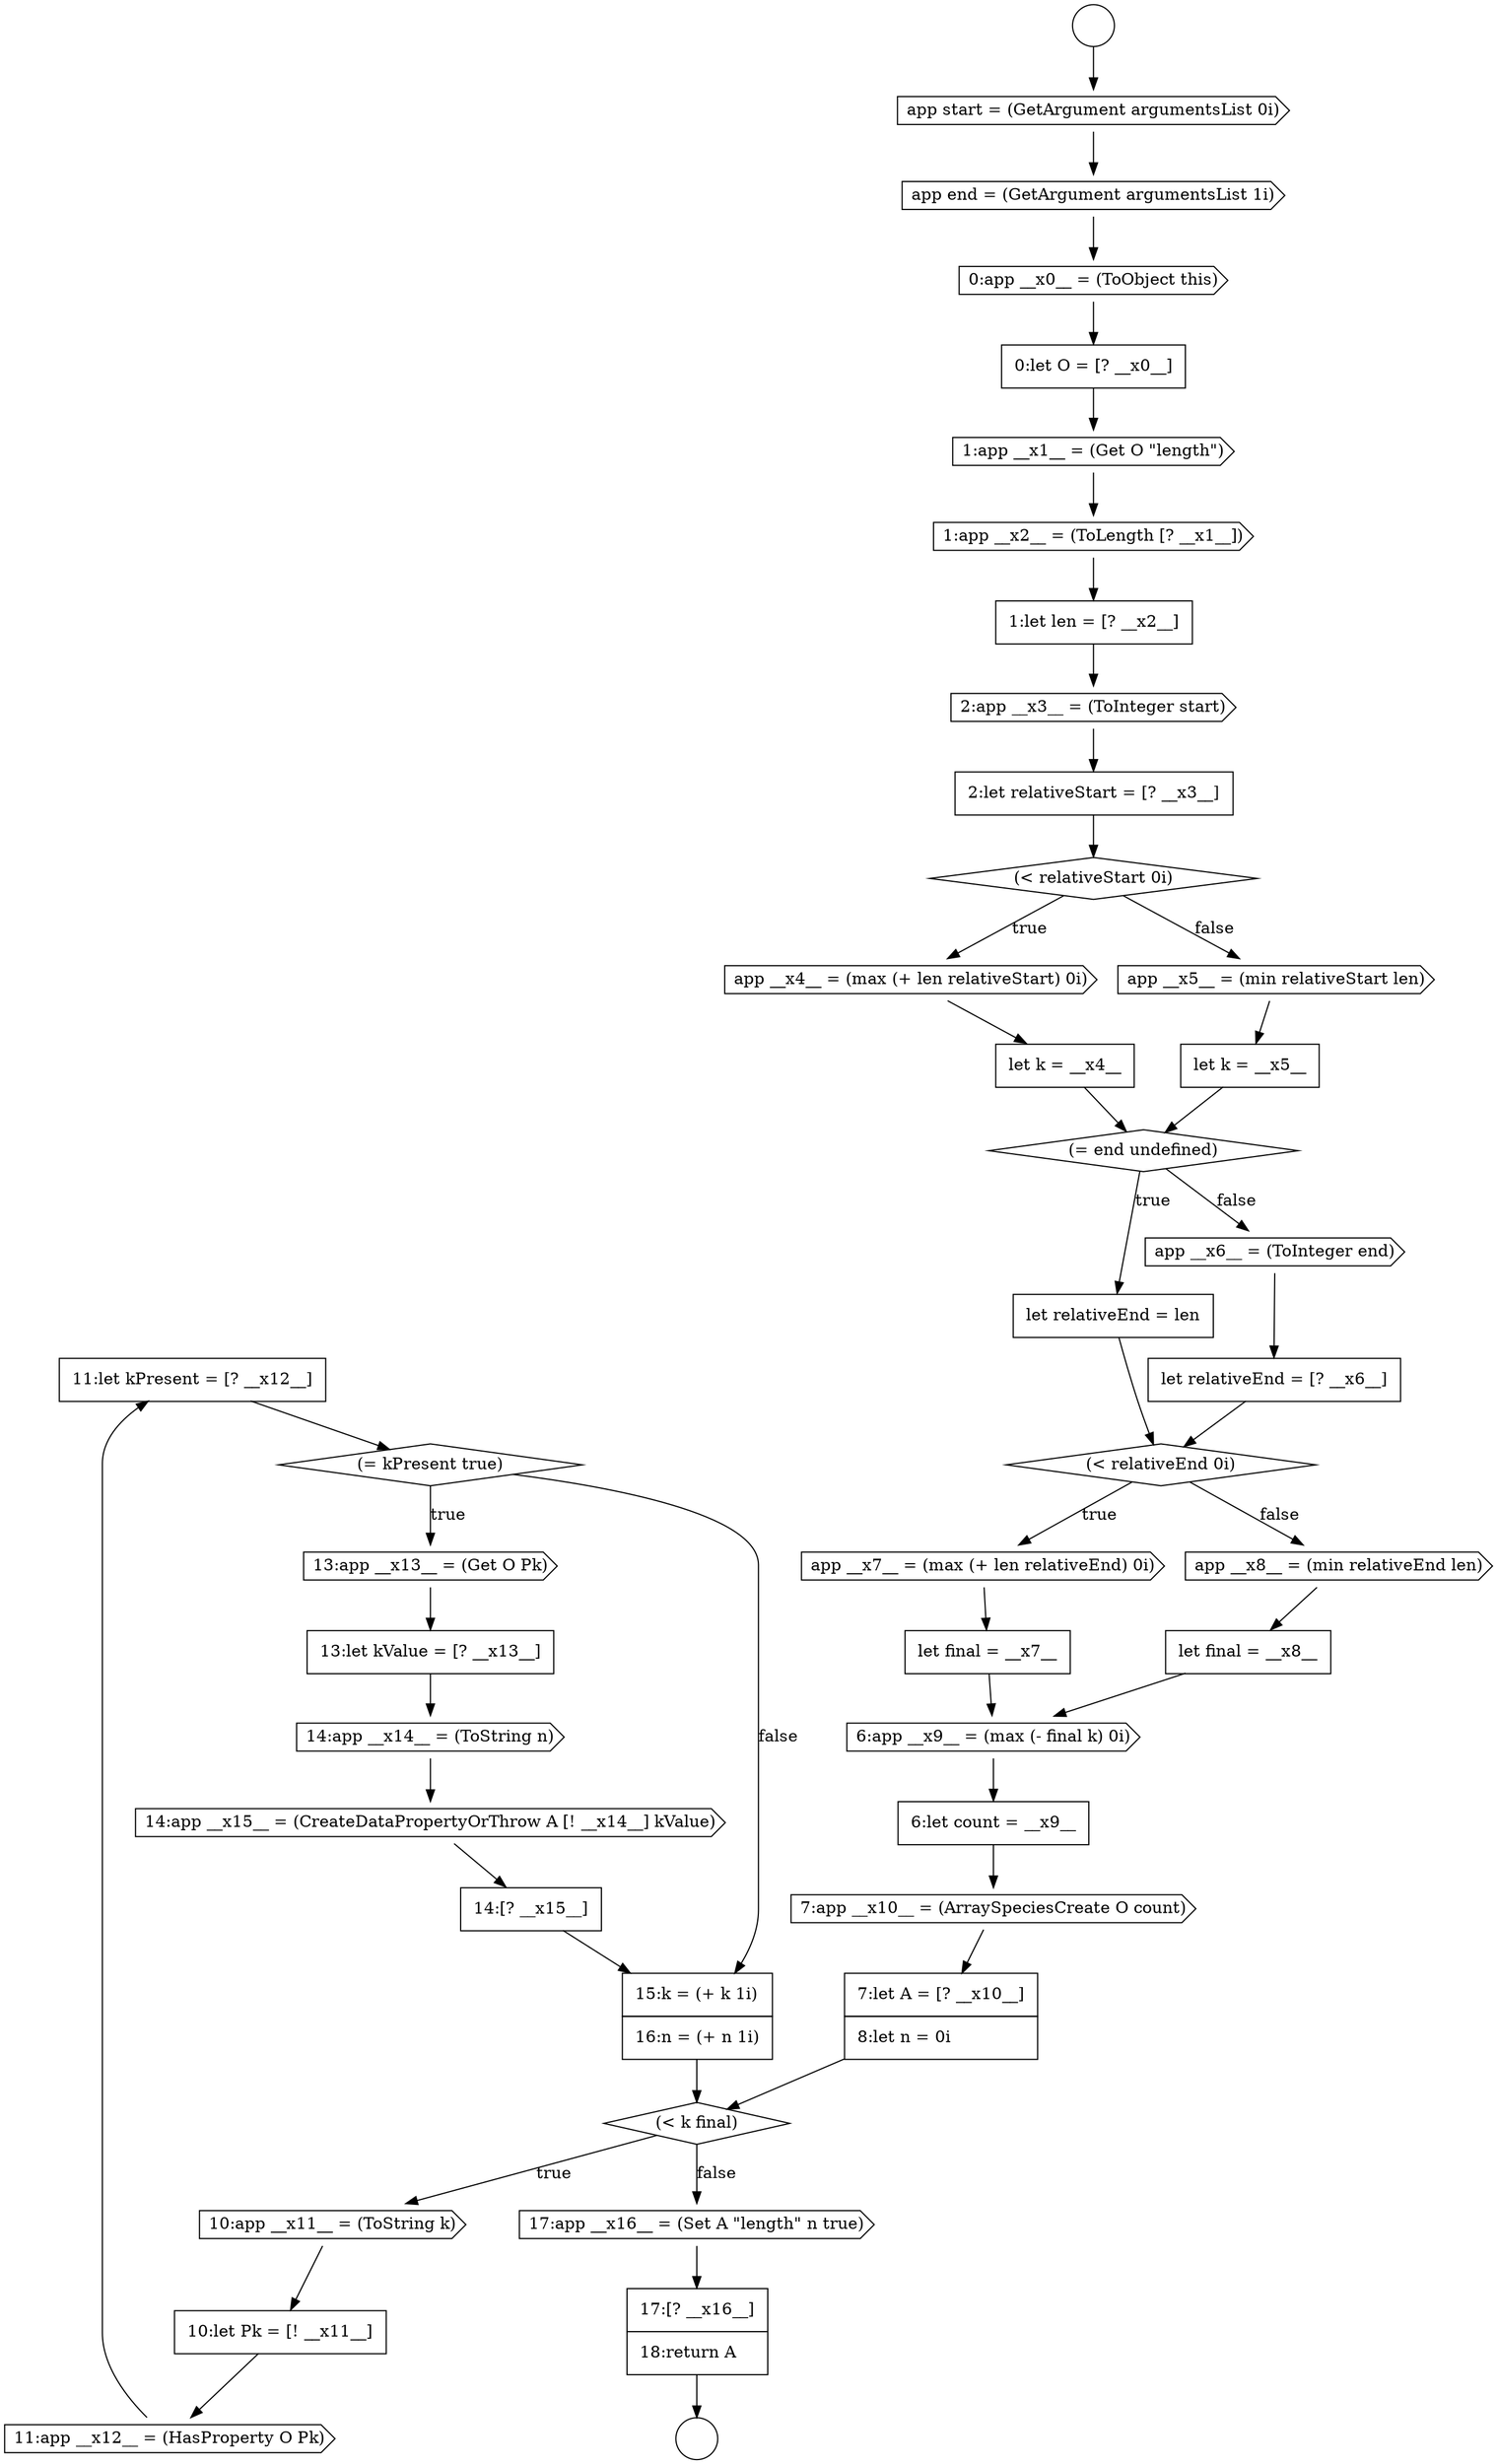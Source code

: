 digraph {
  node14228 [shape=none, margin=0, label=<<font color="black">
    <table border="0" cellborder="1" cellspacing="0" cellpadding="10">
      <tr><td align="left">11:let kPresent = [? __x12__]</td></tr>
    </table>
  </font>> color="black" fillcolor="white" style=filled]
  node14205 [shape=none, margin=0, label=<<font color="black">
    <table border="0" cellborder="1" cellspacing="0" cellpadding="10">
      <tr><td align="left">2:let relativeStart = [? __x3__]</td></tr>
    </table>
  </font>> color="black" fillcolor="white" style=filled]
  node14196 [shape=circle label=" " color="black" fillcolor="white" style=filled]
  node14217 [shape=none, margin=0, label=<<font color="black">
    <table border="0" cellborder="1" cellspacing="0" cellpadding="10">
      <tr><td align="left">let final = __x7__</td></tr>
    </table>
  </font>> color="black" fillcolor="white" style=filled]
  node14212 [shape=none, margin=0, label=<<font color="black">
    <table border="0" cellborder="1" cellspacing="0" cellpadding="10">
      <tr><td align="left">let relativeEnd = len</td></tr>
    </table>
  </font>> color="black" fillcolor="white" style=filled]
  node14227 [shape=cds, label=<<font color="black">11:app __x12__ = (HasProperty O Pk)</font>> color="black" fillcolor="white" style=filled]
  node14216 [shape=cds, label=<<font color="black">app __x7__ = (max (+ len relativeEnd) 0i)</font>> color="black" fillcolor="white" style=filled]
  node14207 [shape=cds, label=<<font color="black">app __x4__ = (max (+ len relativeStart) 0i)</font>> color="black" fillcolor="white" style=filled]
  node14226 [shape=none, margin=0, label=<<font color="black">
    <table border="0" cellborder="1" cellspacing="0" cellpadding="10">
      <tr><td align="left">10:let Pk = [! __x11__]</td></tr>
    </table>
  </font>> color="black" fillcolor="white" style=filled]
  node14219 [shape=none, margin=0, label=<<font color="black">
    <table border="0" cellborder="1" cellspacing="0" cellpadding="10">
      <tr><td align="left">let final = __x8__</td></tr>
    </table>
  </font>> color="black" fillcolor="white" style=filled]
  node14234 [shape=none, margin=0, label=<<font color="black">
    <table border="0" cellborder="1" cellspacing="0" cellpadding="10">
      <tr><td align="left">14:[? __x15__]</td></tr>
    </table>
  </font>> color="black" fillcolor="white" style=filled]
  node14214 [shape=none, margin=0, label=<<font color="black">
    <table border="0" cellborder="1" cellspacing="0" cellpadding="10">
      <tr><td align="left">let relativeEnd = [? __x6__]</td></tr>
    </table>
  </font>> color="black" fillcolor="white" style=filled]
  node14225 [shape=cds, label=<<font color="black">10:app __x11__ = (ToString k)</font>> color="black" fillcolor="white" style=filled]
  node14221 [shape=none, margin=0, label=<<font color="black">
    <table border="0" cellborder="1" cellspacing="0" cellpadding="10">
      <tr><td align="left">6:let count = __x9__</td></tr>
    </table>
  </font>> color="black" fillcolor="white" style=filled]
  node14220 [shape=cds, label=<<font color="black">6:app __x9__ = (max (- final k) 0i)</font>> color="black" fillcolor="white" style=filled]
  node14235 [shape=none, margin=0, label=<<font color="black">
    <table border="0" cellborder="1" cellspacing="0" cellpadding="10">
      <tr><td align="left">15:k = (+ k 1i)</td></tr>
      <tr><td align="left">16:n = (+ n 1i)</td></tr>
    </table>
  </font>> color="black" fillcolor="white" style=filled]
  node14200 [shape=none, margin=0, label=<<font color="black">
    <table border="0" cellborder="1" cellspacing="0" cellpadding="10">
      <tr><td align="left">0:let O = [? __x0__]</td></tr>
    </table>
  </font>> color="black" fillcolor="white" style=filled]
  node14203 [shape=none, margin=0, label=<<font color="black">
    <table border="0" cellborder="1" cellspacing="0" cellpadding="10">
      <tr><td align="left">1:let len = [? __x2__]</td></tr>
    </table>
  </font>> color="black" fillcolor="white" style=filled]
  node14213 [shape=cds, label=<<font color="black">app __x6__ = (ToInteger end)</font>> color="black" fillcolor="white" style=filled]
  node14232 [shape=cds, label=<<font color="black">14:app __x14__ = (ToString n)</font>> color="black" fillcolor="white" style=filled]
  node14209 [shape=cds, label=<<font color="black">app __x5__ = (min relativeStart len)</font>> color="black" fillcolor="white" style=filled]
  node14199 [shape=cds, label=<<font color="black">0:app __x0__ = (ToObject this)</font>> color="black" fillcolor="white" style=filled]
  node14222 [shape=cds, label=<<font color="black">7:app __x10__ = (ArraySpeciesCreate O count)</font>> color="black" fillcolor="white" style=filled]
  node14231 [shape=none, margin=0, label=<<font color="black">
    <table border="0" cellborder="1" cellspacing="0" cellpadding="10">
      <tr><td align="left">13:let kValue = [? __x13__]</td></tr>
    </table>
  </font>> color="black" fillcolor="white" style=filled]
  node14195 [shape=circle label=" " color="black" fillcolor="white" style=filled]
  node14206 [shape=diamond, label=<<font color="black">(&lt; relativeStart 0i)</font>> color="black" fillcolor="white" style=filled]
  node14233 [shape=cds, label=<<font color="black">14:app __x15__ = (CreateDataPropertyOrThrow A [! __x14__] kValue)</font>> color="black" fillcolor="white" style=filled]
  node14198 [shape=cds, label=<<font color="black">app end = (GetArgument argumentsList 1i)</font>> color="black" fillcolor="white" style=filled]
  node14223 [shape=none, margin=0, label=<<font color="black">
    <table border="0" cellborder="1" cellspacing="0" cellpadding="10">
      <tr><td align="left">7:let A = [? __x10__]</td></tr>
      <tr><td align="left">8:let n = 0i</td></tr>
    </table>
  </font>> color="black" fillcolor="white" style=filled]
  node14218 [shape=cds, label=<<font color="black">app __x8__ = (min relativeEnd len)</font>> color="black" fillcolor="white" style=filled]
  node14230 [shape=cds, label=<<font color="black">13:app __x13__ = (Get O Pk)</font>> color="black" fillcolor="white" style=filled]
  node14211 [shape=diamond, label=<<font color="black">(= end undefined)</font>> color="black" fillcolor="white" style=filled]
  node14201 [shape=cds, label=<<font color="black">1:app __x1__ = (Get O &quot;length&quot;)</font>> color="black" fillcolor="white" style=filled]
  node14215 [shape=diamond, label=<<font color="black">(&lt; relativeEnd 0i)</font>> color="black" fillcolor="white" style=filled]
  node14197 [shape=cds, label=<<font color="black">app start = (GetArgument argumentsList 0i)</font>> color="black" fillcolor="white" style=filled]
  node14202 [shape=cds, label=<<font color="black">1:app __x2__ = (ToLength [? __x1__])</font>> color="black" fillcolor="white" style=filled]
  node14224 [shape=diamond, label=<<font color="black">(&lt; k final)</font>> color="black" fillcolor="white" style=filled]
  node14204 [shape=cds, label=<<font color="black">2:app __x3__ = (ToInteger start)</font>> color="black" fillcolor="white" style=filled]
  node14229 [shape=diamond, label=<<font color="black">(= kPresent true)</font>> color="black" fillcolor="white" style=filled]
  node14208 [shape=none, margin=0, label=<<font color="black">
    <table border="0" cellborder="1" cellspacing="0" cellpadding="10">
      <tr><td align="left">let k = __x4__</td></tr>
    </table>
  </font>> color="black" fillcolor="white" style=filled]
  node14237 [shape=none, margin=0, label=<<font color="black">
    <table border="0" cellborder="1" cellspacing="0" cellpadding="10">
      <tr><td align="left">17:[? __x16__]</td></tr>
      <tr><td align="left">18:return A</td></tr>
    </table>
  </font>> color="black" fillcolor="white" style=filled]
  node14210 [shape=none, margin=0, label=<<font color="black">
    <table border="0" cellborder="1" cellspacing="0" cellpadding="10">
      <tr><td align="left">let k = __x5__</td></tr>
    </table>
  </font>> color="black" fillcolor="white" style=filled]
  node14236 [shape=cds, label=<<font color="black">17:app __x16__ = (Set A &quot;length&quot; n true)</font>> color="black" fillcolor="white" style=filled]
  node14229 -> node14230 [label=<<font color="black">true</font>> color="black"]
  node14229 -> node14235 [label=<<font color="black">false</font>> color="black"]
  node14208 -> node14211 [ color="black"]
  node14212 -> node14215 [ color="black"]
  node14200 -> node14201 [ color="black"]
  node14227 -> node14228 [ color="black"]
  node14217 -> node14220 [ color="black"]
  node14202 -> node14203 [ color="black"]
  node14216 -> node14217 [ color="black"]
  node14225 -> node14226 [ color="black"]
  node14235 -> node14224 [ color="black"]
  node14198 -> node14199 [ color="black"]
  node14213 -> node14214 [ color="black"]
  node14214 -> node14215 [ color="black"]
  node14205 -> node14206 [ color="black"]
  node14203 -> node14204 [ color="black"]
  node14230 -> node14231 [ color="black"]
  node14204 -> node14205 [ color="black"]
  node14221 -> node14222 [ color="black"]
  node14220 -> node14221 [ color="black"]
  node14195 -> node14197 [ color="black"]
  node14211 -> node14212 [label=<<font color="black">true</font>> color="black"]
  node14211 -> node14213 [label=<<font color="black">false</font>> color="black"]
  node14222 -> node14223 [ color="black"]
  node14228 -> node14229 [ color="black"]
  node14199 -> node14200 [ color="black"]
  node14233 -> node14234 [ color="black"]
  node14223 -> node14224 [ color="black"]
  node14226 -> node14227 [ color="black"]
  node14219 -> node14220 [ color="black"]
  node14215 -> node14216 [label=<<font color="black">true</font>> color="black"]
  node14215 -> node14218 [label=<<font color="black">false</font>> color="black"]
  node14237 -> node14196 [ color="black"]
  node14209 -> node14210 [ color="black"]
  node14207 -> node14208 [ color="black"]
  node14232 -> node14233 [ color="black"]
  node14231 -> node14232 [ color="black"]
  node14206 -> node14207 [label=<<font color="black">true</font>> color="black"]
  node14206 -> node14209 [label=<<font color="black">false</font>> color="black"]
  node14236 -> node14237 [ color="black"]
  node14224 -> node14225 [label=<<font color="black">true</font>> color="black"]
  node14224 -> node14236 [label=<<font color="black">false</font>> color="black"]
  node14218 -> node14219 [ color="black"]
  node14210 -> node14211 [ color="black"]
  node14234 -> node14235 [ color="black"]
  node14197 -> node14198 [ color="black"]
  node14201 -> node14202 [ color="black"]
}
